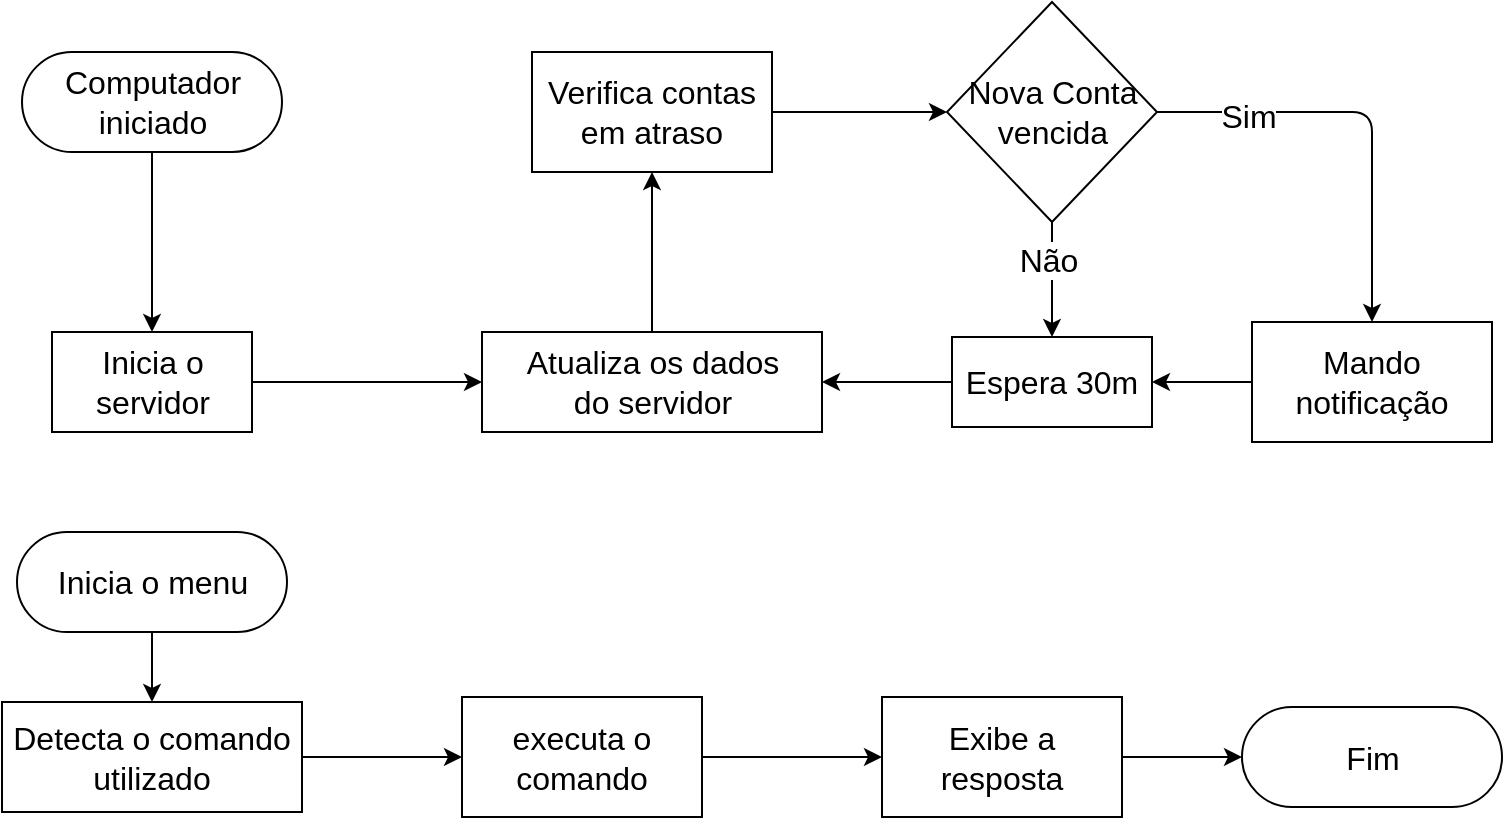 <mxfile>
    <diagram id="G27shz8GXO_ZOF0hRkXU" name="Fluxo do sistema">
        <mxGraphModel dx="832" dy="594" grid="1" gridSize="10" guides="1" tooltips="1" connect="1" arrows="1" fold="1" page="1" pageScale="1" pageWidth="827" pageHeight="1169" math="0" shadow="0">
            <root>
                <mxCell id="0"/>
                <mxCell id="1" parent="0"/>
                <mxCell id="8" style="edgeStyle=none;html=1;exitX=0.5;exitY=0.5;exitDx=0;exitDy=25;exitPerimeter=0;entryX=0.5;entryY=0;entryDx=0;entryDy=0;fontSize=16;" edge="1" parent="1" source="5" target="7">
                    <mxGeometry relative="1" as="geometry"/>
                </mxCell>
                <mxCell id="5" value="&lt;font style=&quot;font-size: 16px;&quot;&gt;Computador &lt;br&gt;iniciado&lt;/font&gt;" style="html=1;dashed=0;whitespace=wrap;shape=mxgraph.dfd.start" vertex="1" parent="1">
                    <mxGeometry x="40" y="40" width="130" height="50" as="geometry"/>
                </mxCell>
                <mxCell id="10" style="edgeStyle=none;html=1;exitX=1;exitY=0.5;exitDx=0;exitDy=0;entryX=0;entryY=0.5;entryDx=0;entryDy=0;fontSize=16;" edge="1" parent="1" source="7" target="9">
                    <mxGeometry relative="1" as="geometry"/>
                </mxCell>
                <mxCell id="7" value="Inicia o &lt;br&gt;servidor" style="html=1;dashed=0;whitespace=wrap;fontSize=16;" vertex="1" parent="1">
                    <mxGeometry x="55" y="180" width="100" height="50" as="geometry"/>
                </mxCell>
                <mxCell id="12" value="" style="edgeStyle=none;html=1;fontSize=16;" edge="1" parent="1" source="9" target="11">
                    <mxGeometry relative="1" as="geometry"/>
                </mxCell>
                <mxCell id="9" value="Atualiza os dados &lt;br&gt;do servidor" style="html=1;dashed=0;whitespace=wrap;fontSize=16;" vertex="1" parent="1">
                    <mxGeometry x="270" y="180" width="170" height="50" as="geometry"/>
                </mxCell>
                <mxCell id="14" value="" style="edgeStyle=none;html=1;fontSize=16;" edge="1" parent="1" source="11" target="13">
                    <mxGeometry relative="1" as="geometry"/>
                </mxCell>
                <mxCell id="11" value="Verifica contas em atraso" style="whiteSpace=wrap;html=1;fontSize=16;dashed=0;" vertex="1" parent="1">
                    <mxGeometry x="295" y="40" width="120" height="60" as="geometry"/>
                </mxCell>
                <mxCell id="17" value="" style="edgeStyle=none;html=1;fontSize=16;" edge="1" parent="1" source="13" target="16">
                    <mxGeometry relative="1" as="geometry">
                        <Array as="points">
                            <mxPoint x="715" y="70"/>
                        </Array>
                    </mxGeometry>
                </mxCell>
                <mxCell id="18" value="Sim" style="edgeLabel;html=1;align=center;verticalAlign=middle;resizable=0;points=[];fontSize=16;" vertex="1" connectable="0" parent="17">
                    <mxGeometry x="-0.57" y="-2" relative="1" as="geometry">
                        <mxPoint as="offset"/>
                    </mxGeometry>
                </mxCell>
                <mxCell id="21" style="edgeStyle=none;html=1;exitX=0.5;exitY=1;exitDx=0;exitDy=0;entryX=0.5;entryY=0;entryDx=0;entryDy=0;fontSize=16;" edge="1" parent="1" source="13" target="19">
                    <mxGeometry relative="1" as="geometry"/>
                </mxCell>
                <mxCell id="22" value="Não" style="edgeLabel;html=1;align=center;verticalAlign=middle;resizable=0;points=[];fontSize=16;" vertex="1" connectable="0" parent="21">
                    <mxGeometry x="-0.338" y="-2" relative="1" as="geometry">
                        <mxPoint as="offset"/>
                    </mxGeometry>
                </mxCell>
                <mxCell id="13" value="Nova Conta&lt;br&gt;vencida" style="rhombus;whiteSpace=wrap;html=1;fontSize=16;dashed=0;" vertex="1" parent="1">
                    <mxGeometry x="502.5" y="15" width="105" height="110" as="geometry"/>
                </mxCell>
                <mxCell id="20" value="" style="edgeStyle=none;html=1;fontSize=16;" edge="1" parent="1" source="16" target="19">
                    <mxGeometry relative="1" as="geometry"/>
                </mxCell>
                <mxCell id="16" value="Mando notificação" style="whiteSpace=wrap;html=1;fontSize=16;dashed=0;" vertex="1" parent="1">
                    <mxGeometry x="655" y="175" width="120" height="60" as="geometry"/>
                </mxCell>
                <mxCell id="23" style="edgeStyle=none;html=1;exitX=0;exitY=0.5;exitDx=0;exitDy=0;entryX=1;entryY=0.5;entryDx=0;entryDy=0;fontSize=16;" edge="1" parent="1" source="19" target="9">
                    <mxGeometry relative="1" as="geometry"/>
                </mxCell>
                <mxCell id="19" value="Espera 30m" style="whiteSpace=wrap;html=1;fontSize=16;dashed=0;" vertex="1" parent="1">
                    <mxGeometry x="505" y="182.5" width="100" height="45" as="geometry"/>
                </mxCell>
                <mxCell id="28" value="" style="edgeStyle=none;html=1;fontSize=16;" edge="1" parent="1" source="24" target="27">
                    <mxGeometry relative="1" as="geometry"/>
                </mxCell>
                <mxCell id="24" value="Inicia o menu" style="html=1;dashed=0;whitespace=wrap;shape=mxgraph.dfd.start;fontSize=16;" vertex="1" parent="1">
                    <mxGeometry x="37.5" y="280" width="135" height="50" as="geometry"/>
                </mxCell>
                <mxCell id="31" value="" style="edgeStyle=none;html=1;fontSize=16;" edge="1" parent="1" source="27" target="30">
                    <mxGeometry relative="1" as="geometry"/>
                </mxCell>
                <mxCell id="27" value="Detecta o comando utilizado" style="whiteSpace=wrap;html=1;fontSize=16;dashed=0;" vertex="1" parent="1">
                    <mxGeometry x="30" y="365" width="150" height="55" as="geometry"/>
                </mxCell>
                <mxCell id="29" value="Fim" style="html=1;dashed=0;whitespace=wrap;shape=mxgraph.dfd.start;fontSize=16;" vertex="1" parent="1">
                    <mxGeometry x="650" y="367.5" width="130" height="50" as="geometry"/>
                </mxCell>
                <mxCell id="33" value="" style="edgeStyle=none;html=1;fontSize=16;" edge="1" parent="1" source="30" target="32">
                    <mxGeometry relative="1" as="geometry"/>
                </mxCell>
                <mxCell id="30" value="executa o comando" style="whiteSpace=wrap;html=1;fontSize=16;dashed=0;" vertex="1" parent="1">
                    <mxGeometry x="260" y="362.5" width="120" height="60" as="geometry"/>
                </mxCell>
                <mxCell id="34" style="edgeStyle=none;html=1;exitX=1;exitY=0.5;exitDx=0;exitDy=0;entryX=0;entryY=0.5;entryDx=0;entryDy=0;entryPerimeter=0;fontSize=16;" edge="1" parent="1" source="32" target="29">
                    <mxGeometry relative="1" as="geometry"/>
                </mxCell>
                <mxCell id="32" value="Exibe a resposta" style="whiteSpace=wrap;html=1;fontSize=16;dashed=0;" vertex="1" parent="1">
                    <mxGeometry x="470" y="362.5" width="120" height="60" as="geometry"/>
                </mxCell>
            </root>
        </mxGraphModel>
    </diagram>
</mxfile>